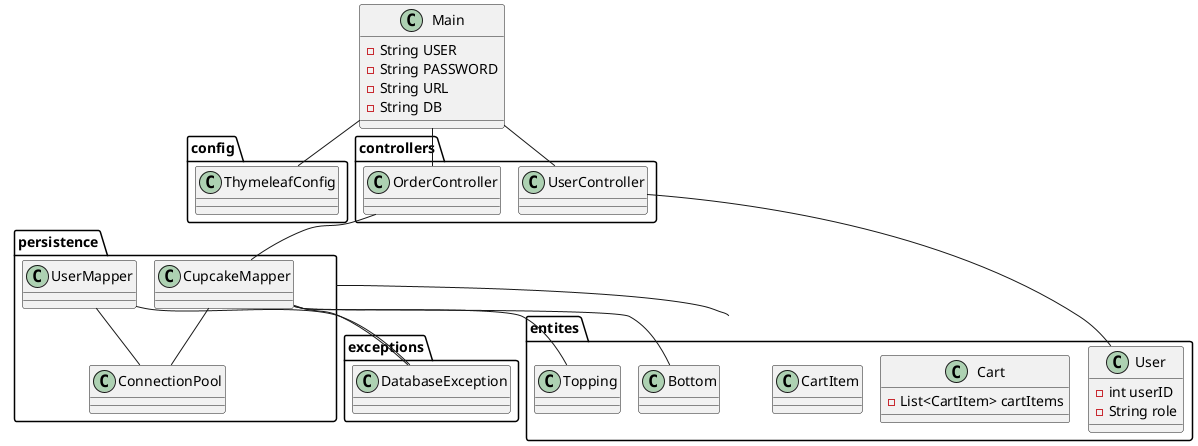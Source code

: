 @startuml
!pragma layout smetana

class Main {
    - String USER
    - String PASSWORD
    - String URL
    - String DB

}


package "config" {
class ThymeleafConfig
}

package "entites" {
class Bottom
class Cart {
- List<CartItem> cartItems
}
class CartItem
class Topping
class User {
- int userID
- String role
}
}

package "controllers" {
class OrderController
class UserController
}

package "persistence" {
class ConnectionPool
class CupcakeMapper
class UserMapper
}

package "exceptions" {
class DatabaseException
}

Main -- OrderController
Main -- UserController
Main -- ThymeleafConfig
UserController -- User
OrderController -- CupcakeMapper
CupcakeMapper -- Bottom
CupcakeMapper -- Topping
UserMapper -- ConnectionPool
CupcakeMapper -- ConnectionPool
CupcakeMapper -- DatabaseException
UserMapper -- DatabaseException
entites -- persistence

@enduml